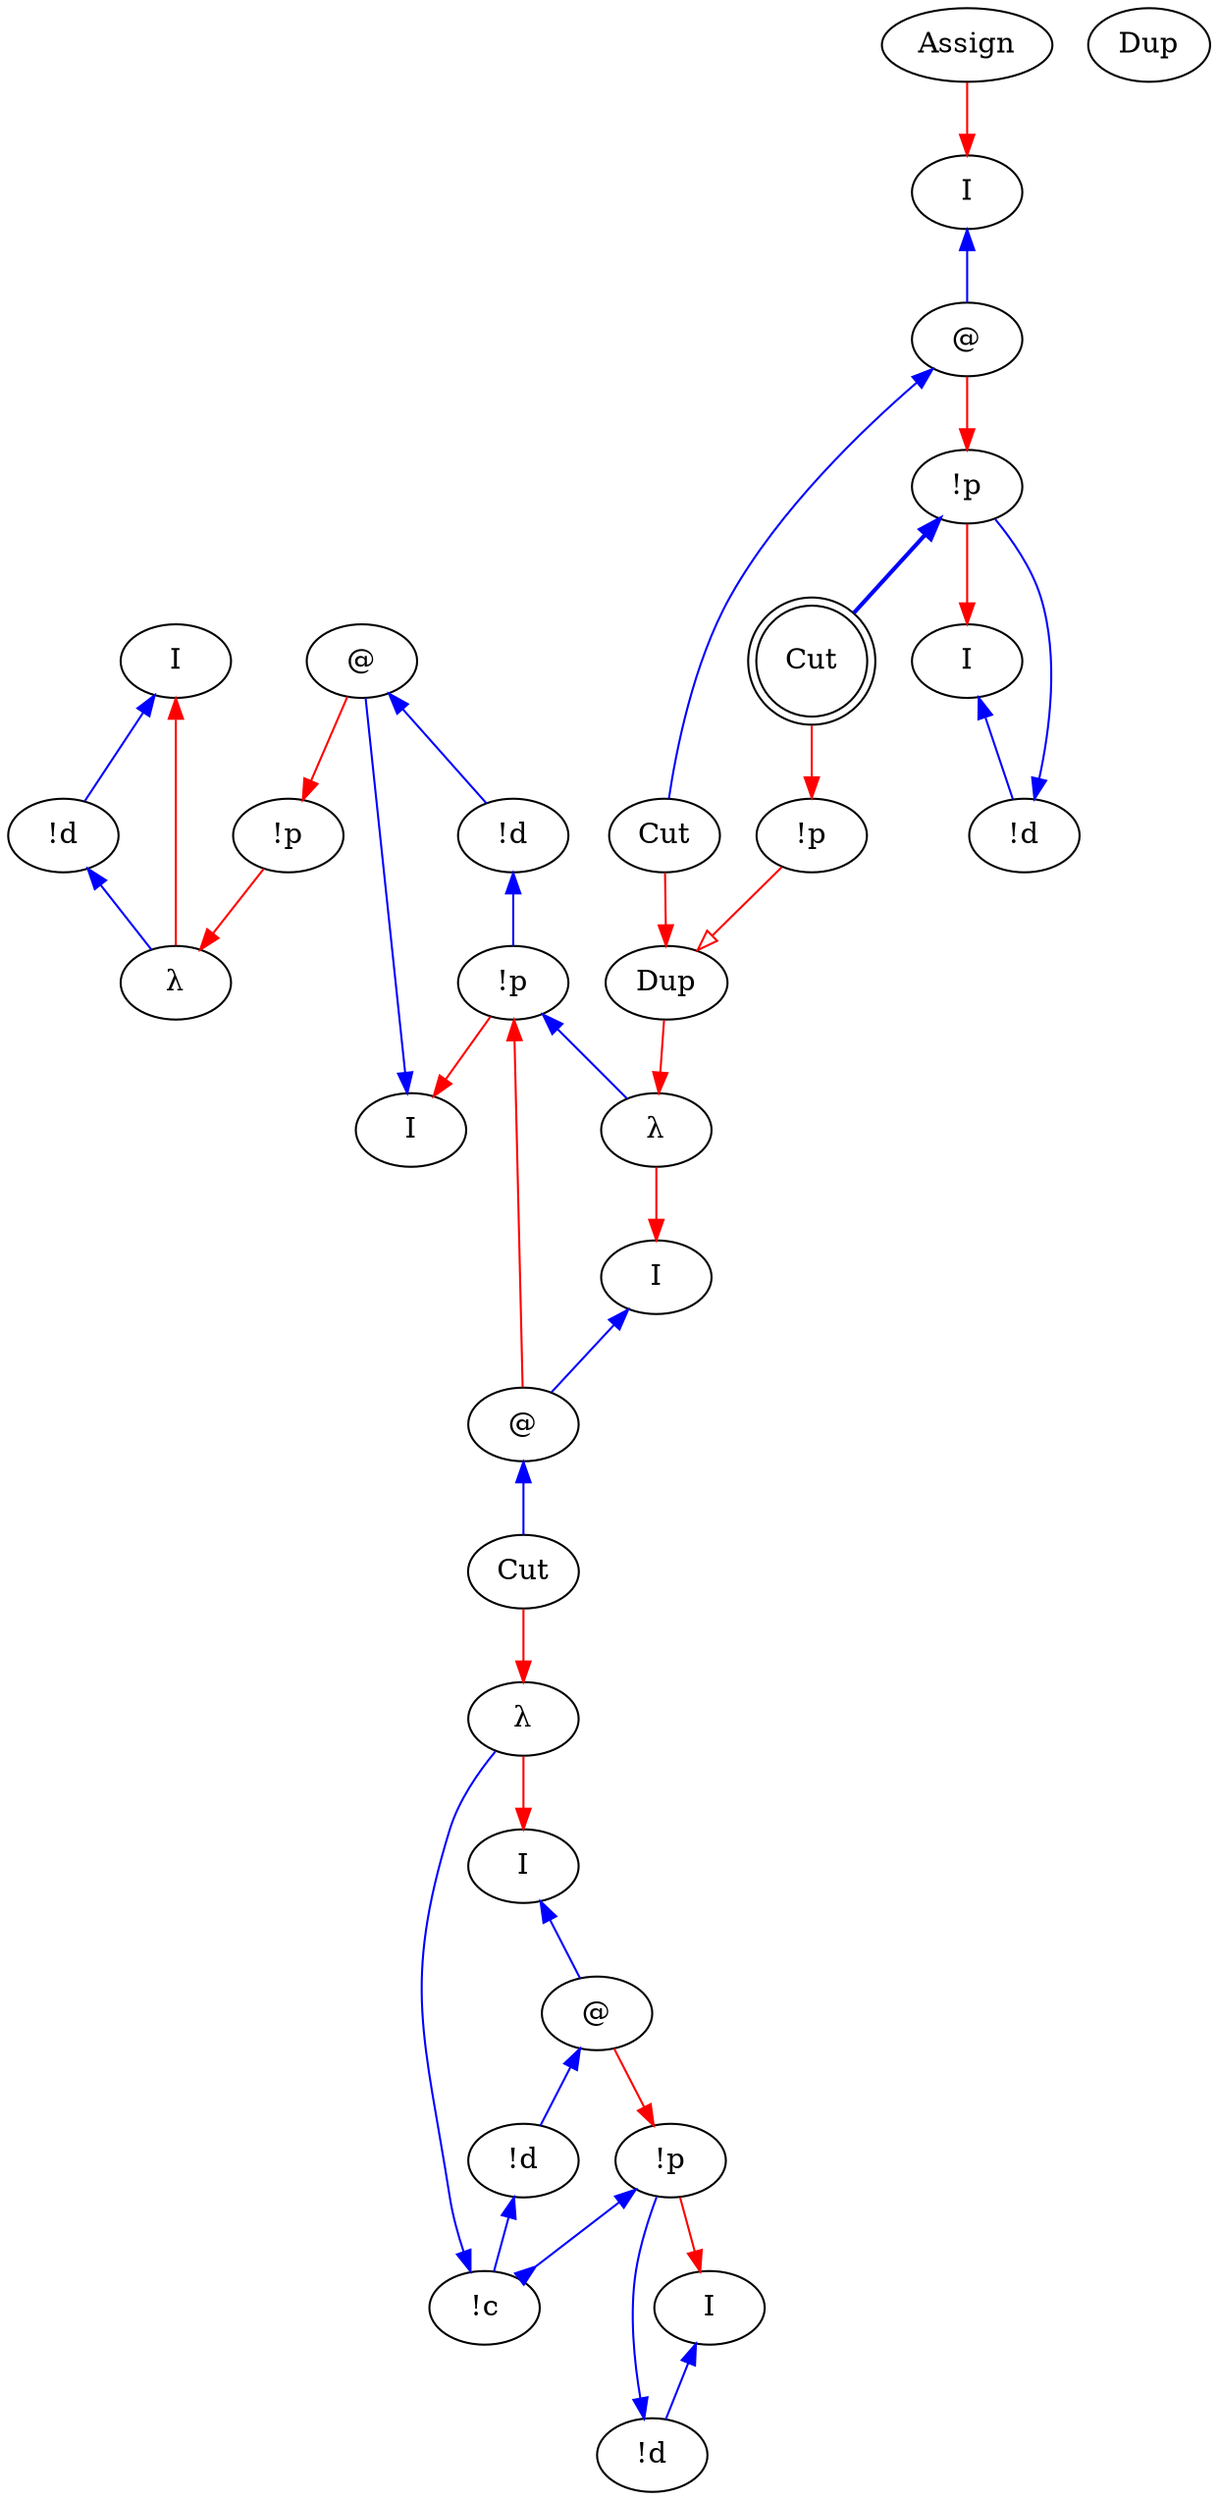 digraph {
rankdir="TB"
"I0" [label="I"]
"!d1" [label="!d"]
"λ2" [label="λ"]
"!p3" [label="!p"]
"I4" [label="I"]
"@5" [label="@"]
"!d6" [label="!d"]
"!p7" [label="!p"]
"I8" [label="I"]
"@9" [label="@"]
"I10" [label="I"]
"!d11" [label="!d"]
"!p12" [label="!p"]
"I13" [label="I"]
"@14" [label="@"]
"!d15" [label="!d"]
"!c16" [label="!c"]
"λ17" [label="λ"]
"Cut18" [label="Cut"]
"λ19" [label="λ"]
"I20" [label="I"]
"!d21" [label="!d"]
"!p22" [label="!p"]
"I23" [label="I"]
"@24" [label="@"]
"Assign25" [label="Assign"]
"Dup26" [label="Dup"]
"Dup27" [label="Dup"]
"!p28" [label="!p"]
"Cut29" [label="Cut",shape=doublecircle]
"Cut30" [label="Cut"]
"!p7" -> "λ19"[color=blue,weight=1,tooltip="h34",arrowtail=normal,arrowhead=none,dir=both]
"!d6" -> "!p7"[color=blue,weight=1,tooltip="hf65",arrowtail=normal,arrowhead=none,dir=both]
"!d1" -> "λ2"[color=blue,weight=1,tooltip="i81",arrowtail=normal,arrowhead=none,dir=both]
"I0" -> "!d1"[color=blue,weight=1,tooltip="iret84",arrowtail=normal,arrowhead=none,dir=both]
"I23" -> "@24"[color=blue,weight=1,tooltip="lret19",arrowtail=normal,arrowhead=none,dir=both]
"I13" -> "@14"[color=blue,weight=1,tooltip="lret53",arrowtail=normal,arrowhead=none,dir=both]
"I8" -> "@9"[color=blue,weight=1,tooltip="lret62",arrowtail=normal,arrowhead=none,dir=both]
"I4" -> "@5"[color=blue,weight=1,tooltip="lret75",arrowtail=normal,arrowhead=none,dir=both]
"@24" -> "Cut30"[color=blue,weight=1,tooltip="lval14",arrowtail=normal,arrowhead=none,dir=both]
"@9" -> "Cut18"[color=blue,weight=1,tooltip="lval38",arrowtail=normal,arrowhead=none,dir=both]
"@14" -> "!d15"[color=blue,weight=1,tooltip="lval48",arrowtail=normal,arrowhead=none,dir=both]
"@5" -> "!d6"[color=blue,weight=1,tooltip="lval70",arrowtail=normal,arrowhead=none,dir=both]
"@24" -> "!p22"[color=red,weight=2,tooltip="newrret18",arrowhead=normal,arrowtail=none,dir=both]
"@14" -> "!p12"[color=red,weight=2,tooltip="newrret52",arrowhead=normal,arrowtail=none,dir=both]
"@9" -> "!p7"[color=red,weight=2,tooltip="newrret61",arrowhead=normal,arrowtail=none,dir=both]
"@5" -> "!p3"[color=red,weight=2,tooltip="newrret74",arrowhead=normal,arrowtail=none,dir=both]
"Cut29" -> "!p28"[color=red,weight=2,tooltip="newrret93",arrowhead=normal,arrowtail=none,dir=both]
"!p22" -> "I20"[color=red,weight=2,tooltip="newrretf23",arrowhead=normal,arrowtail=none,dir=both]
"Dup27" -> "λ19"[color=red,weight=2,tooltip="newrretf31",arrowhead=normal,arrowtail=none,dir=both]
"!p12" -> "I10"[color=red,weight=2,tooltip="newrretf57",arrowhead=normal,arrowtail=none,dir=both]
"!p7" -> "I4"[color=red,weight=2,tooltip="newrretf66",arrowhead=normal,arrowtail=none,dir=both]
"!p3" -> "λ2"[color=red,weight=2,tooltip="newrretf78",arrowhead=normal,arrowtail=none,dir=both]
"Cut30" -> "Dup27"[color=red,weight=2,tooltip="newrretf87",arrowhead=normal,arrowtail=none,dir=both]
"!p28" -> "Dup27"[color=red,weight=2,tooltip="newrretf91",arrowhead=onormal,arrowtail=none,dir=both]
"λ19" -> "I8"[color=red,weight=2,tooltip="ret35",arrowhead=normal,arrowtail=none,dir=both]
"λ17" -> "I13"[color=red,weight=2,tooltip="ret42",arrowhead=normal,arrowtail=none,dir=both]
"Assign25" -> "I23"[color=red,weight=2,tooltip="ret8",arrowhead=normal,arrowtail=none,dir=both]
"λ2" -> "I0"[color=red,weight=2,tooltip="ret82",arrowhead=normal,arrowtail=none,dir=both]
"Cut18" -> "λ17"[color=red,weight=2,tooltip="rval39",arrowhead=normal,arrowtail=none,dir=both]
"!p22" -> "Cut29"[color=blue,weight=1,tooltip="xB10",arrowtail=normal,arrowhead=none,penwidth=2,dir=both]
"!d21" -> "!p22"[color=blue,weight=1,tooltip="xBf22",arrowtail=normal,arrowhead=none,dir=both]
"I20" -> "!d21"[color=blue,weight=1,tooltip="xret26",arrowtail=normal,arrowhead=none,dir=both]
"!c16" -> "λ17"[color=blue,weight=1,tooltip="y41",arrowtail=normal,arrowhead=none,dir=both]
"!d15" -> "!c16"[color=blue,weight=1,tooltip="yA43",arrowtail=normal,arrowhead=none,dir=both]
"!p12" -> "!c16"[color=blue,weight=1,tooltip="yB44",arrowtail=normal,arrowhead=inv,dir=both]
"!d11" -> "!p12"[color=blue,weight=1,tooltip="yBf56",arrowtail=normal,arrowhead=none,dir=both]
"I10" -> "!d11"[color=blue,weight=1,tooltip="yret60",arrowtail=normal,arrowhead=none,dir=both]
}
